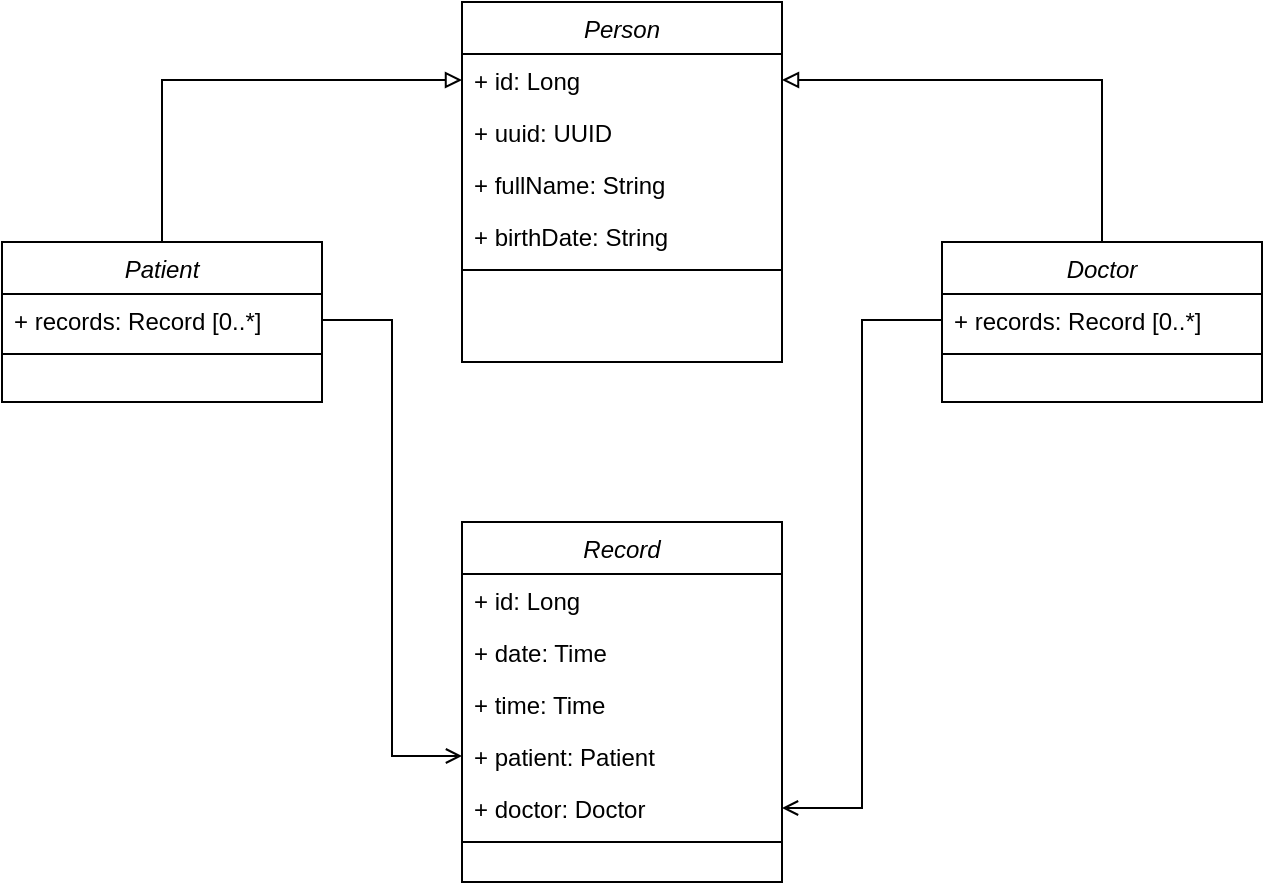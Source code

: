 <mxfile version="20.4.1" type="device"><diagram id="m7M_pAJsEmoRnygPHi1R" name="Page-1"><mxGraphModel dx="1422" dy="794" grid="1" gridSize="10" guides="1" tooltips="1" connect="1" arrows="1" fold="1" page="1" pageScale="1" pageWidth="827" pageHeight="1169" math="0" shadow="0"><root><mxCell id="0"/><mxCell id="1" parent="0"/><mxCell id="t14Zk76Htn_KmmBcocxx-76" style="edgeStyle=orthogonalEdgeStyle;rounded=0;orthogonalLoop=1;jettySize=auto;html=1;strokeWidth=1;endArrow=block;endFill=0;" edge="1" parent="1" source="t14Zk76Htn_KmmBcocxx-5" target="t14Zk76Htn_KmmBcocxx-54"><mxGeometry relative="1" as="geometry"/></mxCell><mxCell id="t14Zk76Htn_KmmBcocxx-5" value="Patient" style="swimlane;fontStyle=2;align=center;verticalAlign=top;childLayout=stackLayout;horizontal=1;startSize=26;horizontalStack=0;resizeParent=1;resizeLast=0;collapsible=1;marginBottom=0;rounded=0;shadow=0;strokeWidth=1;" vertex="1" parent="1"><mxGeometry x="50" y="160" width="160" height="80" as="geometry"><mxRectangle x="230" y="140" width="160" height="26" as="alternateBounds"/></mxGeometry></mxCell><mxCell id="t14Zk76Htn_KmmBcocxx-78" value="+ records: Record [0..*]" style="text;align=left;verticalAlign=top;spacingLeft=4;spacingRight=4;overflow=hidden;rotatable=0;points=[[0,0.5],[1,0.5]];portConstraint=eastwest;rounded=0;shadow=0;html=0;" vertex="1" parent="t14Zk76Htn_KmmBcocxx-5"><mxGeometry y="26" width="160" height="26" as="geometry"/></mxCell><mxCell id="t14Zk76Htn_KmmBcocxx-18" value="" style="line;html=1;strokeWidth=1;align=left;verticalAlign=middle;spacingTop=-1;spacingLeft=3;spacingRight=3;rotatable=0;labelPosition=right;points=[];portConstraint=eastwest;" vertex="1" parent="t14Zk76Htn_KmmBcocxx-5"><mxGeometry y="52" width="160" height="8" as="geometry"/></mxCell><mxCell id="t14Zk76Htn_KmmBcocxx-77" style="edgeStyle=orthogonalEdgeStyle;rounded=0;orthogonalLoop=1;jettySize=auto;html=1;strokeWidth=1;endArrow=block;endFill=0;" edge="1" parent="1" source="t14Zk76Htn_KmmBcocxx-39" target="t14Zk76Htn_KmmBcocxx-54"><mxGeometry relative="1" as="geometry"/></mxCell><mxCell id="t14Zk76Htn_KmmBcocxx-39" value="Doctor" style="swimlane;fontStyle=2;align=center;verticalAlign=top;childLayout=stackLayout;horizontal=1;startSize=26;horizontalStack=0;resizeParent=1;resizeLast=0;collapsible=1;marginBottom=0;rounded=0;shadow=0;strokeWidth=1;" vertex="1" parent="1"><mxGeometry x="520" y="160" width="160" height="80" as="geometry"><mxRectangle x="230" y="140" width="160" height="26" as="alternateBounds"/></mxGeometry></mxCell><mxCell id="t14Zk76Htn_KmmBcocxx-51" value="+ records: Record [0..*]" style="text;align=left;verticalAlign=top;spacingLeft=4;spacingRight=4;overflow=hidden;rotatable=0;points=[[0,0.5],[1,0.5]];portConstraint=eastwest;rounded=0;shadow=0;html=0;" vertex="1" parent="t14Zk76Htn_KmmBcocxx-39"><mxGeometry y="26" width="160" height="26" as="geometry"/></mxCell><mxCell id="t14Zk76Htn_KmmBcocxx-52" value="" style="line;html=1;strokeWidth=1;align=left;verticalAlign=middle;spacingTop=-1;spacingLeft=3;spacingRight=3;rotatable=0;labelPosition=right;points=[];portConstraint=eastwest;" vertex="1" parent="t14Zk76Htn_KmmBcocxx-39"><mxGeometry y="52" width="160" height="8" as="geometry"/></mxCell><mxCell id="t14Zk76Htn_KmmBcocxx-53" value="Person" style="swimlane;fontStyle=2;align=center;verticalAlign=top;childLayout=stackLayout;horizontal=1;startSize=26;horizontalStack=0;resizeParent=1;resizeLast=0;collapsible=1;marginBottom=0;rounded=0;shadow=0;strokeWidth=1;" vertex="1" parent="1"><mxGeometry x="280" y="40" width="160" height="180" as="geometry"><mxRectangle x="230" y="140" width="160" height="26" as="alternateBounds"/></mxGeometry></mxCell><mxCell id="t14Zk76Htn_KmmBcocxx-54" value="+ id: Long" style="text;align=left;verticalAlign=top;spacingLeft=4;spacingRight=4;overflow=hidden;rotatable=0;points=[[0,0.5],[1,0.5]];portConstraint=eastwest;" vertex="1" parent="t14Zk76Htn_KmmBcocxx-53"><mxGeometry y="26" width="160" height="26" as="geometry"/></mxCell><mxCell id="t14Zk76Htn_KmmBcocxx-55" value="+ uuid: UUID" style="text;align=left;verticalAlign=top;spacingLeft=4;spacingRight=4;overflow=hidden;rotatable=0;points=[[0,0.5],[1,0.5]];portConstraint=eastwest;rounded=0;shadow=0;html=0;" vertex="1" parent="t14Zk76Htn_KmmBcocxx-53"><mxGeometry y="52" width="160" height="26" as="geometry"/></mxCell><mxCell id="t14Zk76Htn_KmmBcocxx-56" value="+ fullName: String" style="text;align=left;verticalAlign=top;spacingLeft=4;spacingRight=4;overflow=hidden;rotatable=0;points=[[0,0.5],[1,0.5]];portConstraint=eastwest;rounded=0;shadow=0;html=0;" vertex="1" parent="t14Zk76Htn_KmmBcocxx-53"><mxGeometry y="78" width="160" height="26" as="geometry"/></mxCell><mxCell id="t14Zk76Htn_KmmBcocxx-57" value="+ birthDate: String" style="text;align=left;verticalAlign=top;spacingLeft=4;spacingRight=4;overflow=hidden;rotatable=0;points=[[0,0.5],[1,0.5]];portConstraint=eastwest;rounded=0;shadow=0;html=0;" vertex="1" parent="t14Zk76Htn_KmmBcocxx-53"><mxGeometry y="104" width="160" height="26" as="geometry"/></mxCell><mxCell id="t14Zk76Htn_KmmBcocxx-66" value="" style="line;html=1;strokeWidth=1;align=left;verticalAlign=middle;spacingTop=-1;spacingLeft=3;spacingRight=3;rotatable=0;labelPosition=right;points=[];portConstraint=eastwest;" vertex="1" parent="t14Zk76Htn_KmmBcocxx-53"><mxGeometry y="130" width="160" height="8" as="geometry"/></mxCell><mxCell id="t14Zk76Htn_KmmBcocxx-67" value="Record" style="swimlane;fontStyle=2;align=center;verticalAlign=top;childLayout=stackLayout;horizontal=1;startSize=26;horizontalStack=0;resizeParent=1;resizeLast=0;collapsible=1;marginBottom=0;rounded=0;shadow=0;strokeWidth=1;" vertex="1" parent="1"><mxGeometry x="280" y="300" width="160" height="180" as="geometry"><mxRectangle x="230" y="140" width="160" height="26" as="alternateBounds"/></mxGeometry></mxCell><mxCell id="t14Zk76Htn_KmmBcocxx-68" value="+ id: Long" style="text;align=left;verticalAlign=top;spacingLeft=4;spacingRight=4;overflow=hidden;rotatable=0;points=[[0,0.5],[1,0.5]];portConstraint=eastwest;" vertex="1" parent="t14Zk76Htn_KmmBcocxx-67"><mxGeometry y="26" width="160" height="26" as="geometry"/></mxCell><mxCell id="t14Zk76Htn_KmmBcocxx-94" value="+ date: Time" style="text;align=left;verticalAlign=top;spacingLeft=4;spacingRight=4;overflow=hidden;rotatable=0;points=[[0,0.5],[1,0.5]];portConstraint=eastwest;" vertex="1" parent="t14Zk76Htn_KmmBcocxx-67"><mxGeometry y="52" width="160" height="26" as="geometry"/></mxCell><mxCell id="t14Zk76Htn_KmmBcocxx-83" value="+ time: Time" style="text;align=left;verticalAlign=top;spacingLeft=4;spacingRight=4;overflow=hidden;rotatable=0;points=[[0,0.5],[1,0.5]];portConstraint=eastwest;rounded=0;shadow=0;html=0;" vertex="1" parent="t14Zk76Htn_KmmBcocxx-67"><mxGeometry y="78" width="160" height="26" as="geometry"/></mxCell><mxCell id="t14Zk76Htn_KmmBcocxx-71" value="+ patient: Patient" style="text;align=left;verticalAlign=top;spacingLeft=4;spacingRight=4;overflow=hidden;rotatable=0;points=[[0,0.5],[1,0.5]];portConstraint=eastwest;rounded=0;shadow=0;html=0;" vertex="1" parent="t14Zk76Htn_KmmBcocxx-67"><mxGeometry y="104" width="160" height="26" as="geometry"/></mxCell><mxCell id="t14Zk76Htn_KmmBcocxx-70" value="+ doctor: Doctor" style="text;align=left;verticalAlign=top;spacingLeft=4;spacingRight=4;overflow=hidden;rotatable=0;points=[[0,0.5],[1,0.5]];portConstraint=eastwest;rounded=0;shadow=0;html=0;" vertex="1" parent="t14Zk76Htn_KmmBcocxx-67"><mxGeometry y="130" width="160" height="26" as="geometry"/></mxCell><mxCell id="t14Zk76Htn_KmmBcocxx-72" value="" style="line;html=1;strokeWidth=1;align=left;verticalAlign=middle;spacingTop=-1;spacingLeft=3;spacingRight=3;rotatable=0;labelPosition=right;points=[];portConstraint=eastwest;" vertex="1" parent="t14Zk76Htn_KmmBcocxx-67"><mxGeometry y="156" width="160" height="8" as="geometry"/></mxCell><mxCell id="t14Zk76Htn_KmmBcocxx-80" style="edgeStyle=orthogonalEdgeStyle;rounded=0;orthogonalLoop=1;jettySize=auto;html=1;exitX=1;exitY=0.5;exitDx=0;exitDy=0;strokeWidth=1;endArrow=open;endFill=0;" edge="1" parent="1" source="t14Zk76Htn_KmmBcocxx-78" target="t14Zk76Htn_KmmBcocxx-71"><mxGeometry relative="1" as="geometry"/></mxCell><mxCell id="t14Zk76Htn_KmmBcocxx-82" style="edgeStyle=orthogonalEdgeStyle;rounded=0;orthogonalLoop=1;jettySize=auto;html=1;entryX=1;entryY=0.5;entryDx=0;entryDy=0;strokeWidth=1;endArrow=open;endFill=0;" edge="1" parent="1" source="t14Zk76Htn_KmmBcocxx-51" target="t14Zk76Htn_KmmBcocxx-70"><mxGeometry relative="1" as="geometry"/></mxCell></root></mxGraphModel></diagram></mxfile>